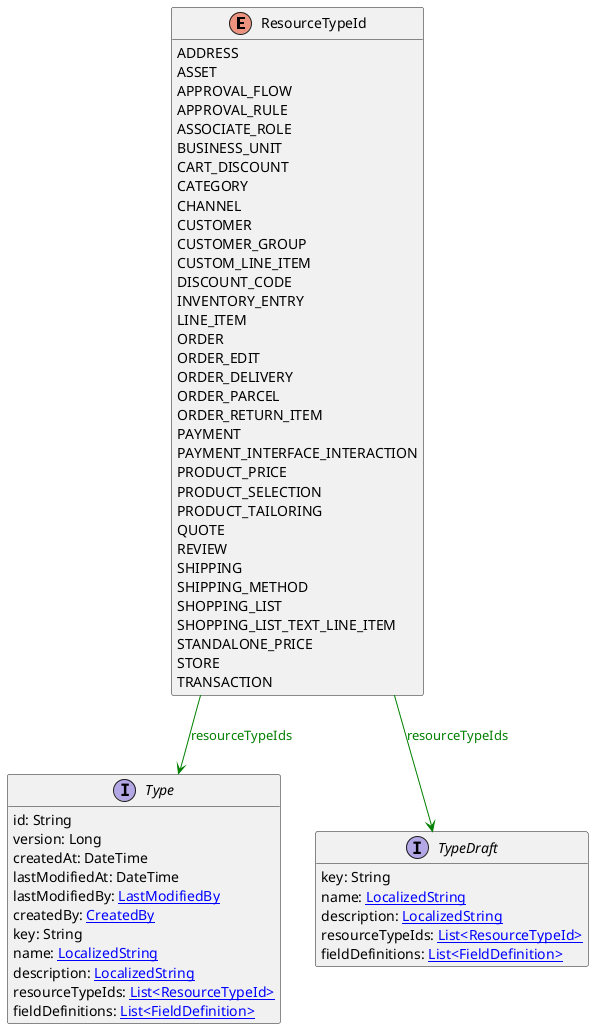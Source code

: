 @startuml

hide methods
enum ResourceTypeId {
    ADDRESS
    ASSET
    APPROVAL_FLOW
    APPROVAL_RULE
    ASSOCIATE_ROLE
    BUSINESS_UNIT
    CART_DISCOUNT
    CATEGORY
    CHANNEL
    CUSTOMER
    CUSTOMER_GROUP
    CUSTOM_LINE_ITEM
    DISCOUNT_CODE
    INVENTORY_ENTRY
    LINE_ITEM
    ORDER
    ORDER_EDIT
    ORDER_DELIVERY
    ORDER_PARCEL
    ORDER_RETURN_ITEM
    PAYMENT
    PAYMENT_INTERFACE_INTERACTION
    PRODUCT_PRICE
    PRODUCT_SELECTION
    PRODUCT_TAILORING
    QUOTE
    REVIEW
    SHIPPING
    SHIPPING_METHOD
    SHOPPING_LIST
    SHOPPING_LIST_TEXT_LINE_ITEM
    STANDALONE_PRICE
    STORE
    TRANSACTION
}
interface Type [[Type.svg]]  {
    id: String
    version: Long
    createdAt: DateTime
    lastModifiedAt: DateTime
    lastModifiedBy: [[LastModifiedBy.svg LastModifiedBy]]
    createdBy: [[CreatedBy.svg CreatedBy]]
    key: String
    name: [[LocalizedString.svg LocalizedString]]
    description: [[LocalizedString.svg LocalizedString]]
    resourceTypeIds: [[ResourceTypeId.svg List<ResourceTypeId>]]
    fieldDefinitions: [[FieldDefinition.svg List<FieldDefinition>]]
}
interface TypeDraft [[TypeDraft.svg]]  {
    key: String
    name: [[LocalizedString.svg LocalizedString]]
    description: [[LocalizedString.svg LocalizedString]]
    resourceTypeIds: [[ResourceTypeId.svg List<ResourceTypeId>]]
    fieldDefinitions: [[FieldDefinition.svg List<FieldDefinition>]]
}
ResourceTypeId --> Type #green;text:green : "resourceTypeIds"
ResourceTypeId --> TypeDraft #green;text:green : "resourceTypeIds"
@enduml
